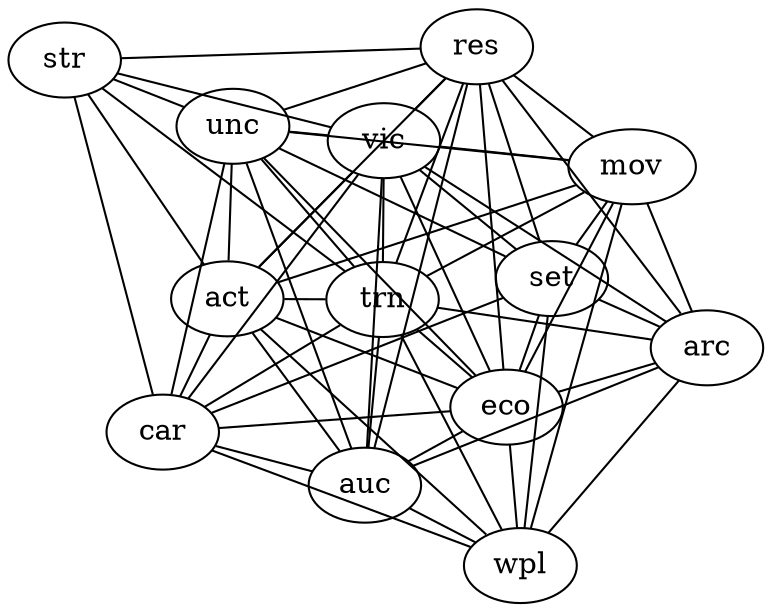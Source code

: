 strict graph "" {
	graph [layout=fdp];
	str -- trn	[weight=1];
	str -- act	[weight=2];
	str -- res	[weight=2];
	str -- vic	[weight=5];
	str -- unc	[weight=7];
	str -- car	[weight=2];
	trn -- act	[weight=10];
	trn -- res	[weight=4];
	trn -- vic	[weight=4];
	trn -- unc	[weight=2];
	trn -- eco	[weight=1];
	trn -- auc	[weight=2];
	trn -- wpl	[weight=5];
	trn -- mov	[weight=1];
	trn -- arc	[weight=1];
	trn -- car	[weight=4];
	act -- res	[weight=5];
	act -- vic	[weight=1];
	act -- unc	[weight=4];
	act -- eco	[weight=3];
	act -- auc	[weight=3];
	act -- wpl	[weight=5];
	act -- mov	[weight=7];
	act -- car	[weight=3];
	res -- vic	[weight=2];
	res -- unc	[weight=5];
	res -- eco	[weight=2];
	res -- auc	[weight=3];
	res -- mov	[weight=2];
	res -- arc	[weight=5];
	res -- set	[weight=1];
	vic -- unc	[weight=3];
	vic -- eco	[weight=2];
	vic -- auc	[weight=2];
	vic -- mov	[weight=3];
	vic -- arc	[weight=2];
	vic -- set	[weight=2];
	vic -- car	[weight=1];
	unc -- eco	[weight=3];
	unc -- auc	[weight=2];
	unc -- mov	[weight=3];
	unc -- set	[weight=1];
	unc -- car	[weight=5];
	eco -- auc	[weight=2];
	eco -- wpl	[weight=3];
	eco -- mov	[weight=2];
	eco -- arc	[weight=3];
	eco -- set	[weight=2];
	eco -- car	[weight=6];
	auc -- wpl	[weight=2];
	auc -- arc	[weight=2];
	auc -- car	[weight=5];
	wpl -- mov	[weight=1];
	wpl -- arc	[weight=1];
	wpl -- set	[weight=1];
	wpl -- car	[weight=1];
	mov -- arc	[weight=3];
	mov -- set	[weight=2];
	arc -- set	[weight=3];
	set -- car	[weight=2];
}
